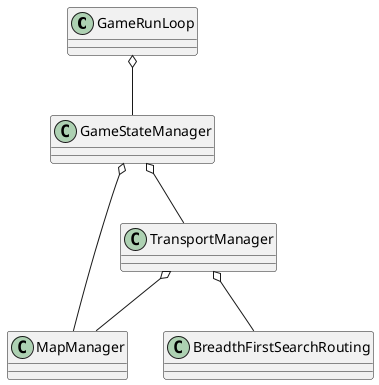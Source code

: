 @startuml
GameRunLoop o-- GameStateManager
GameStateManager o-- MapManager
GameStateManager o-- TransportManager

TransportManager o-- MapManager
TransportManager o-- BreadthFirstSearchRouting

@enduml